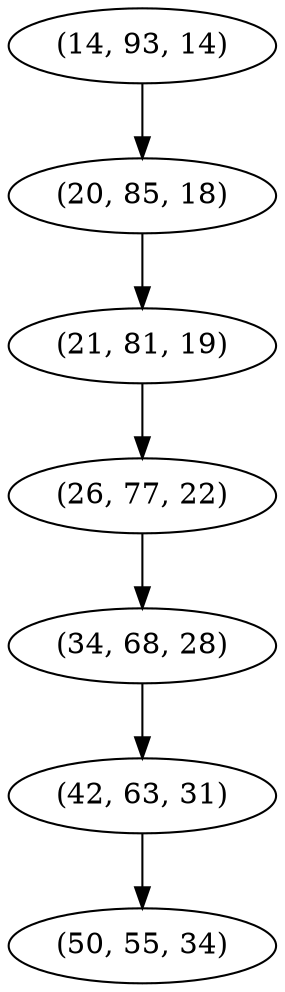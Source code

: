 digraph tree {
    "(14, 93, 14)";
    "(20, 85, 18)";
    "(21, 81, 19)";
    "(26, 77, 22)";
    "(34, 68, 28)";
    "(42, 63, 31)";
    "(50, 55, 34)";
    "(14, 93, 14)" -> "(20, 85, 18)";
    "(20, 85, 18)" -> "(21, 81, 19)";
    "(21, 81, 19)" -> "(26, 77, 22)";
    "(26, 77, 22)" -> "(34, 68, 28)";
    "(34, 68, 28)" -> "(42, 63, 31)";
    "(42, 63, 31)" -> "(50, 55, 34)";
}
